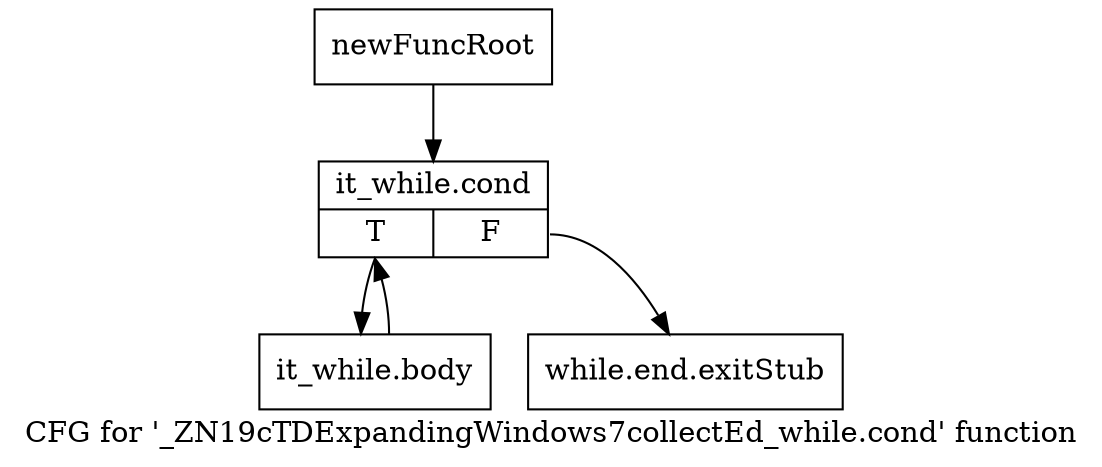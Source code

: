 digraph "CFG for '_ZN19cTDExpandingWindows7collectEd_while.cond' function" {
	label="CFG for '_ZN19cTDExpandingWindows7collectEd_while.cond' function";

	Node0x21b72e0 [shape=record,label="{newFuncRoot}"];
	Node0x21b72e0 -> Node0x21b7700;
	Node0x21b76b0 [shape=record,label="{while.end.exitStub}"];
	Node0x21b7700 [shape=record,label="{it_while.cond|{<s0>T|<s1>F}}"];
	Node0x21b7700:s0 -> Node0x21b7750;
	Node0x21b7700:s1 -> Node0x21b76b0;
	Node0x21b7750 [shape=record,label="{it_while.body}"];
	Node0x21b7750 -> Node0x21b7700;
}
